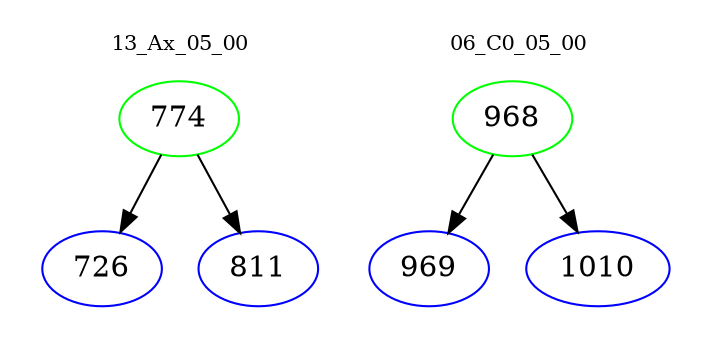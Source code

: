 digraph{
subgraph cluster_0 {
color = white
label = "13_Ax_05_00";
fontsize=10;
T0_774 [label="774", color="green"]
T0_774 -> T0_726 [color="black"]
T0_726 [label="726", color="blue"]
T0_774 -> T0_811 [color="black"]
T0_811 [label="811", color="blue"]
}
subgraph cluster_1 {
color = white
label = "06_C0_05_00";
fontsize=10;
T1_968 [label="968", color="green"]
T1_968 -> T1_969 [color="black"]
T1_969 [label="969", color="blue"]
T1_968 -> T1_1010 [color="black"]
T1_1010 [label="1010", color="blue"]
}
}
